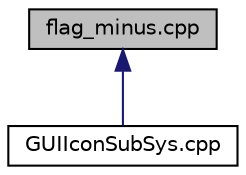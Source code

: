 digraph "flag_minus.cpp"
{
  edge [fontname="Helvetica",fontsize="10",labelfontname="Helvetica",labelfontsize="10"];
  node [fontname="Helvetica",fontsize="10",shape=record];
  Node1 [label="flag_minus.cpp",height=0.2,width=0.4,color="black", fillcolor="grey75", style="filled", fontcolor="black"];
  Node1 -> Node2 [dir="back",color="midnightblue",fontsize="10",style="solid",fontname="Helvetica"];
  Node2 [label="GUIIconSubSys.cpp",height=0.2,width=0.4,color="black", fillcolor="white", style="filled",URL="$d6/d00/_g_u_i_icon_sub_sys_8cpp.html"];
}
